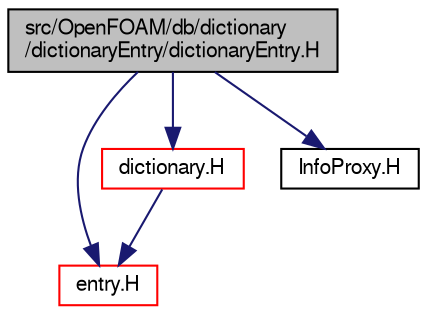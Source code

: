 digraph "src/OpenFOAM/db/dictionary/dictionaryEntry/dictionaryEntry.H"
{
  bgcolor="transparent";
  edge [fontname="FreeSans",fontsize="10",labelfontname="FreeSans",labelfontsize="10"];
  node [fontname="FreeSans",fontsize="10",shape=record];
  Node0 [label="src/OpenFOAM/db/dictionary\l/dictionaryEntry/dictionaryEntry.H",height=0.2,width=0.4,color="black", fillcolor="grey75", style="filled", fontcolor="black"];
  Node0 -> Node1 [color="midnightblue",fontsize="10",style="solid",fontname="FreeSans"];
  Node1 [label="entry.H",height=0.2,width=0.4,color="red",URL="$a08825.html"];
  Node0 -> Node47 [color="midnightblue",fontsize="10",style="solid",fontname="FreeSans"];
  Node47 [label="dictionary.H",height=0.2,width=0.4,color="red",URL="$a08804.html"];
  Node47 -> Node1 [color="midnightblue",fontsize="10",style="solid",fontname="FreeSans"];
  Node0 -> Node41 [color="midnightblue",fontsize="10",style="solid",fontname="FreeSans"];
  Node41 [label="InfoProxy.H",height=0.2,width=0.4,color="black",URL="$a09077.html"];
}
